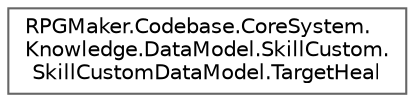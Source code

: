 digraph "クラス階層図"
{
 // LATEX_PDF_SIZE
  bgcolor="transparent";
  edge [fontname=Helvetica,fontsize=10,labelfontname=Helvetica,labelfontsize=10];
  node [fontname=Helvetica,fontsize=10,shape=box,height=0.2,width=0.4];
  rankdir="LR";
  Node0 [id="Node000000",label="RPGMaker.Codebase.CoreSystem.\lKnowledge.DataModel.SkillCustom.\lSkillCustomDataModel.TargetHeal",height=0.2,width=0.4,color="grey40", fillcolor="white", style="filled",URL="$dc/d23/class_r_p_g_maker_1_1_codebase_1_1_core_system_1_1_knowledge_1_1_data_model_1_1_skill_custom_1_157eb8f5264fa7c6f75ee17f822c0f8d3.html",tooltip=" "];
}
